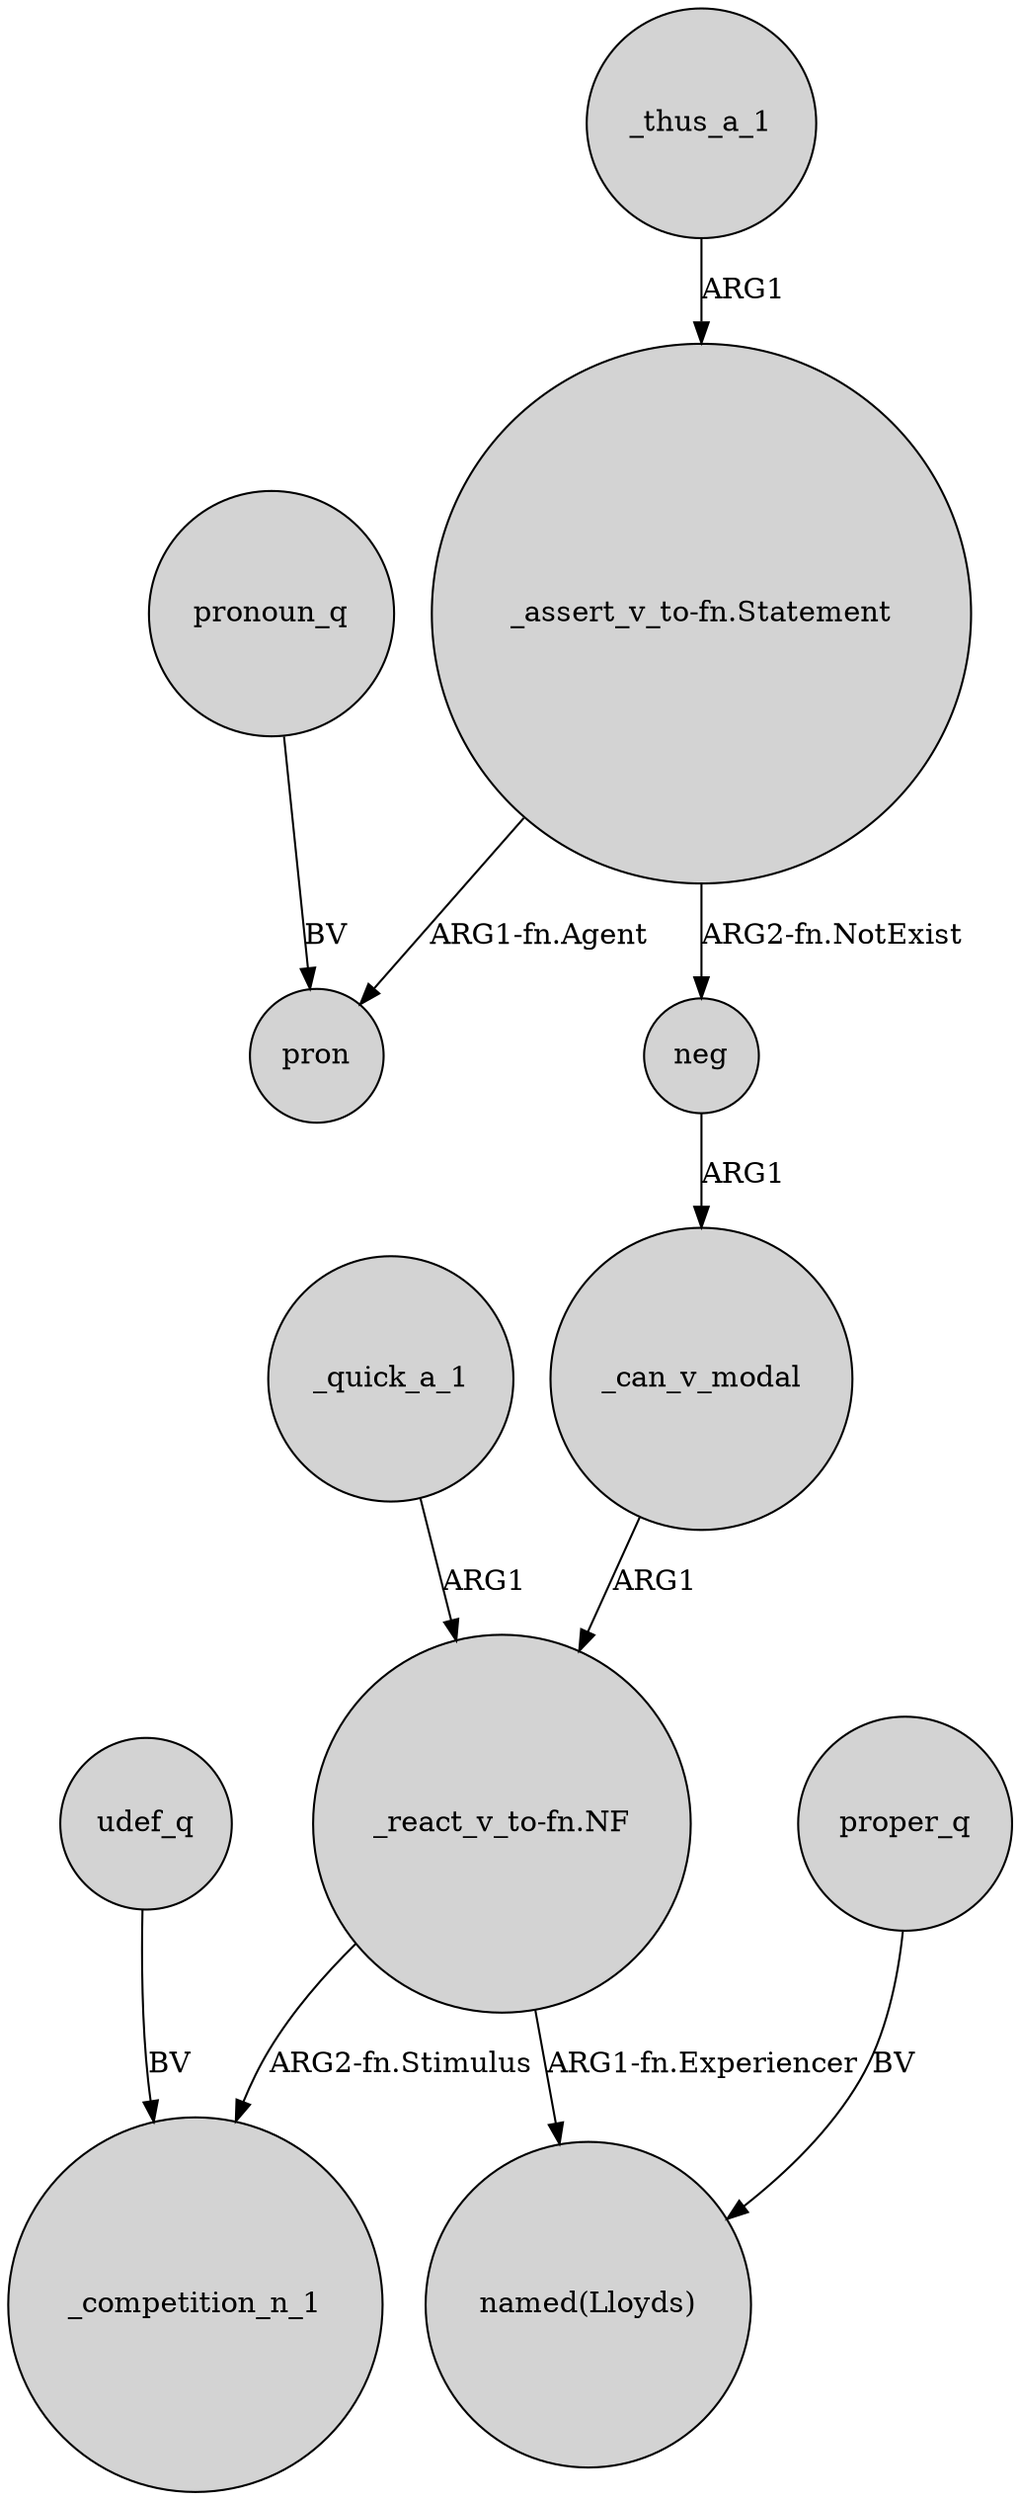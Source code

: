 digraph {
	node [shape=circle style=filled]
	neg -> _can_v_modal [label=ARG1]
	"_react_v_to-fn.NF" -> _competition_n_1 [label="ARG2-fn.Stimulus"]
	"_assert_v_to-fn.Statement" -> neg [label="ARG2-fn.NotExist"]
	udef_q -> _competition_n_1 [label=BV]
	_can_v_modal -> "_react_v_to-fn.NF" [label=ARG1]
	_quick_a_1 -> "_react_v_to-fn.NF" [label=ARG1]
	proper_q -> "named(Lloyds)" [label=BV]
	"_assert_v_to-fn.Statement" -> pron [label="ARG1-fn.Agent"]
	_thus_a_1 -> "_assert_v_to-fn.Statement" [label=ARG1]
	"_react_v_to-fn.NF" -> "named(Lloyds)" [label="ARG1-fn.Experiencer"]
	pronoun_q -> pron [label=BV]
}
